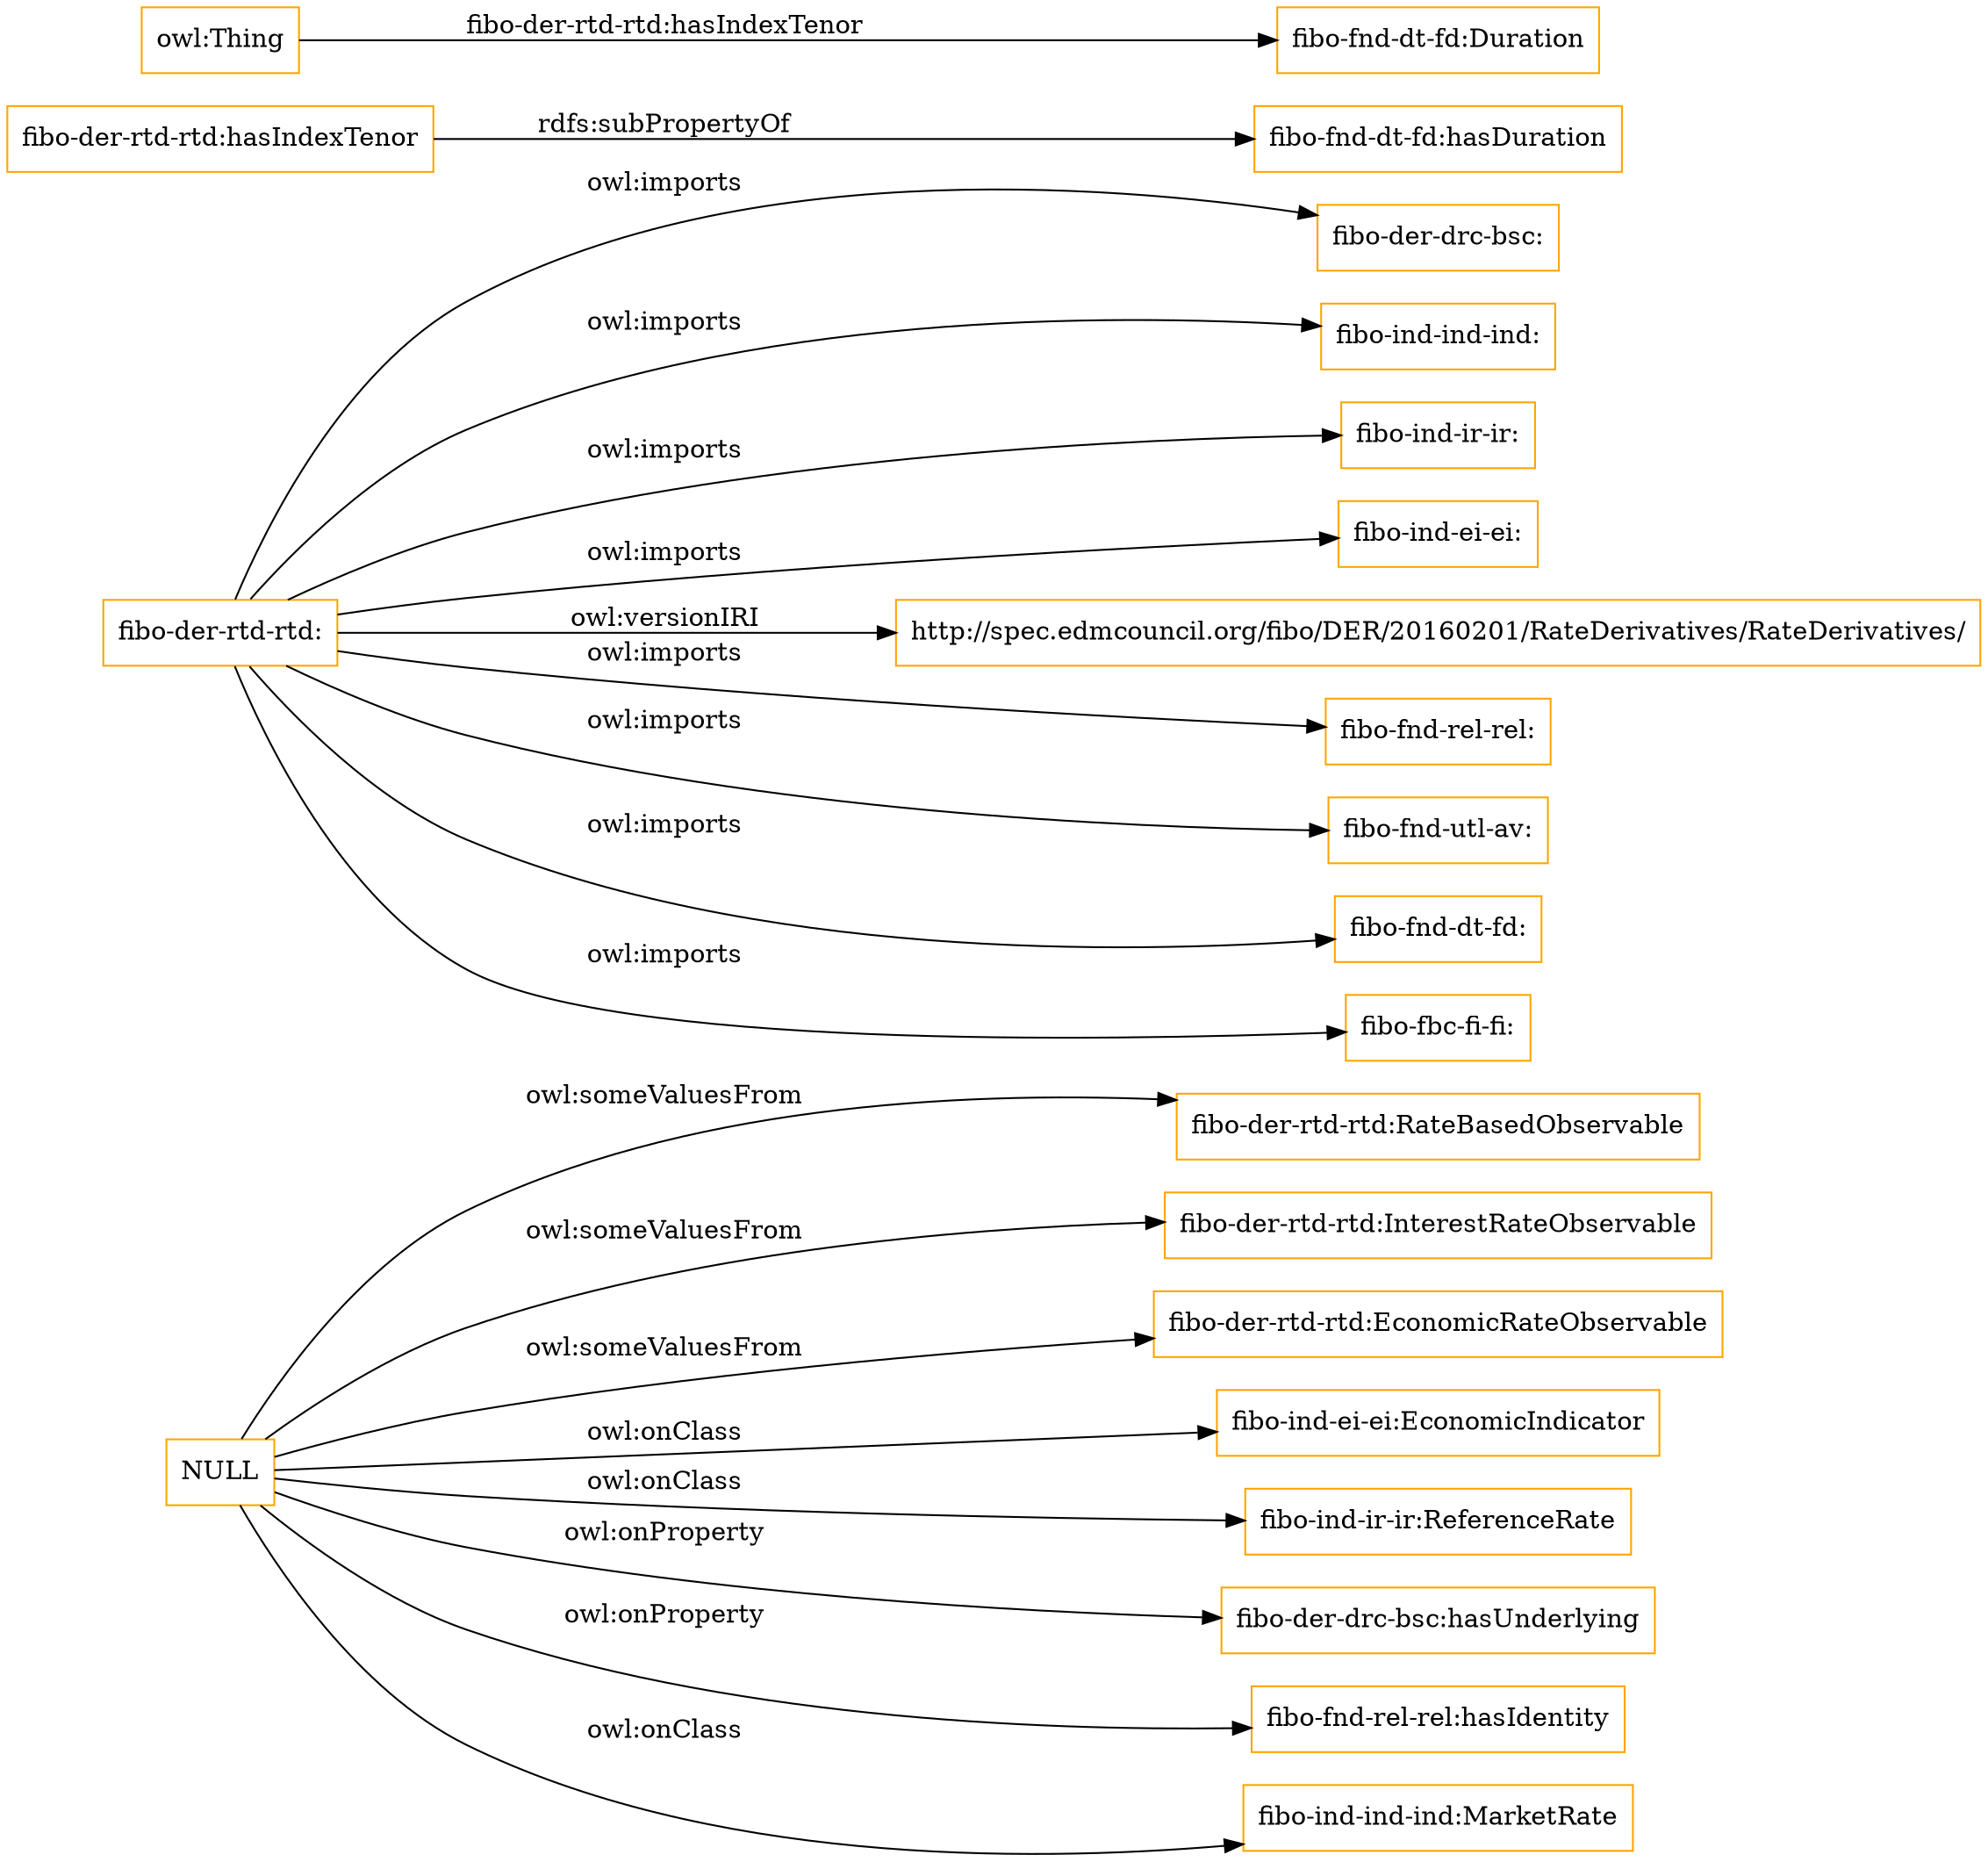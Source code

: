 digraph ar2dtool_diagram { 
rankdir=LR;
size="1501"
node [shape = rectangle, color="orange"]; "fibo-der-rtd-rtd:RateBasedObservable" "fibo-der-rtd-rtd:InterestRateObservable" "fibo-der-rtd-rtd:EconomicRateObservable" ; /*classes style*/
	"fibo-der-rtd-rtd:" -> "fibo-der-drc-bsc:" [ label = "owl:imports" ];
	"fibo-der-rtd-rtd:" -> "fibo-ind-ind-ind:" [ label = "owl:imports" ];
	"fibo-der-rtd-rtd:" -> "fibo-ind-ir-ir:" [ label = "owl:imports" ];
	"fibo-der-rtd-rtd:" -> "fibo-ind-ei-ei:" [ label = "owl:imports" ];
	"fibo-der-rtd-rtd:" -> "http://spec.edmcouncil.org/fibo/DER/20160201/RateDerivatives/RateDerivatives/" [ label = "owl:versionIRI" ];
	"fibo-der-rtd-rtd:" -> "fibo-fnd-rel-rel:" [ label = "owl:imports" ];
	"fibo-der-rtd-rtd:" -> "fibo-fnd-utl-av:" [ label = "owl:imports" ];
	"fibo-der-rtd-rtd:" -> "fibo-fnd-dt-fd:" [ label = "owl:imports" ];
	"fibo-der-rtd-rtd:" -> "fibo-fbc-fi-fi:" [ label = "owl:imports" ];
	"NULL" -> "fibo-ind-ei-ei:EconomicIndicator" [ label = "owl:onClass" ];
	"NULL" -> "fibo-ind-ir-ir:ReferenceRate" [ label = "owl:onClass" ];
	"NULL" -> "fibo-der-rtd-rtd:EconomicRateObservable" [ label = "owl:someValuesFrom" ];
	"NULL" -> "fibo-der-rtd-rtd:RateBasedObservable" [ label = "owl:someValuesFrom" ];
	"NULL" -> "fibo-der-rtd-rtd:InterestRateObservable" [ label = "owl:someValuesFrom" ];
	"NULL" -> "fibo-der-drc-bsc:hasUnderlying" [ label = "owl:onProperty" ];
	"NULL" -> "fibo-fnd-rel-rel:hasIdentity" [ label = "owl:onProperty" ];
	"NULL" -> "fibo-ind-ind-ind:MarketRate" [ label = "owl:onClass" ];
	"fibo-der-rtd-rtd:hasIndexTenor" -> "fibo-fnd-dt-fd:hasDuration" [ label = "rdfs:subPropertyOf" ];
	"owl:Thing" -> "fibo-fnd-dt-fd:Duration" [ label = "fibo-der-rtd-rtd:hasIndexTenor" ];

}
